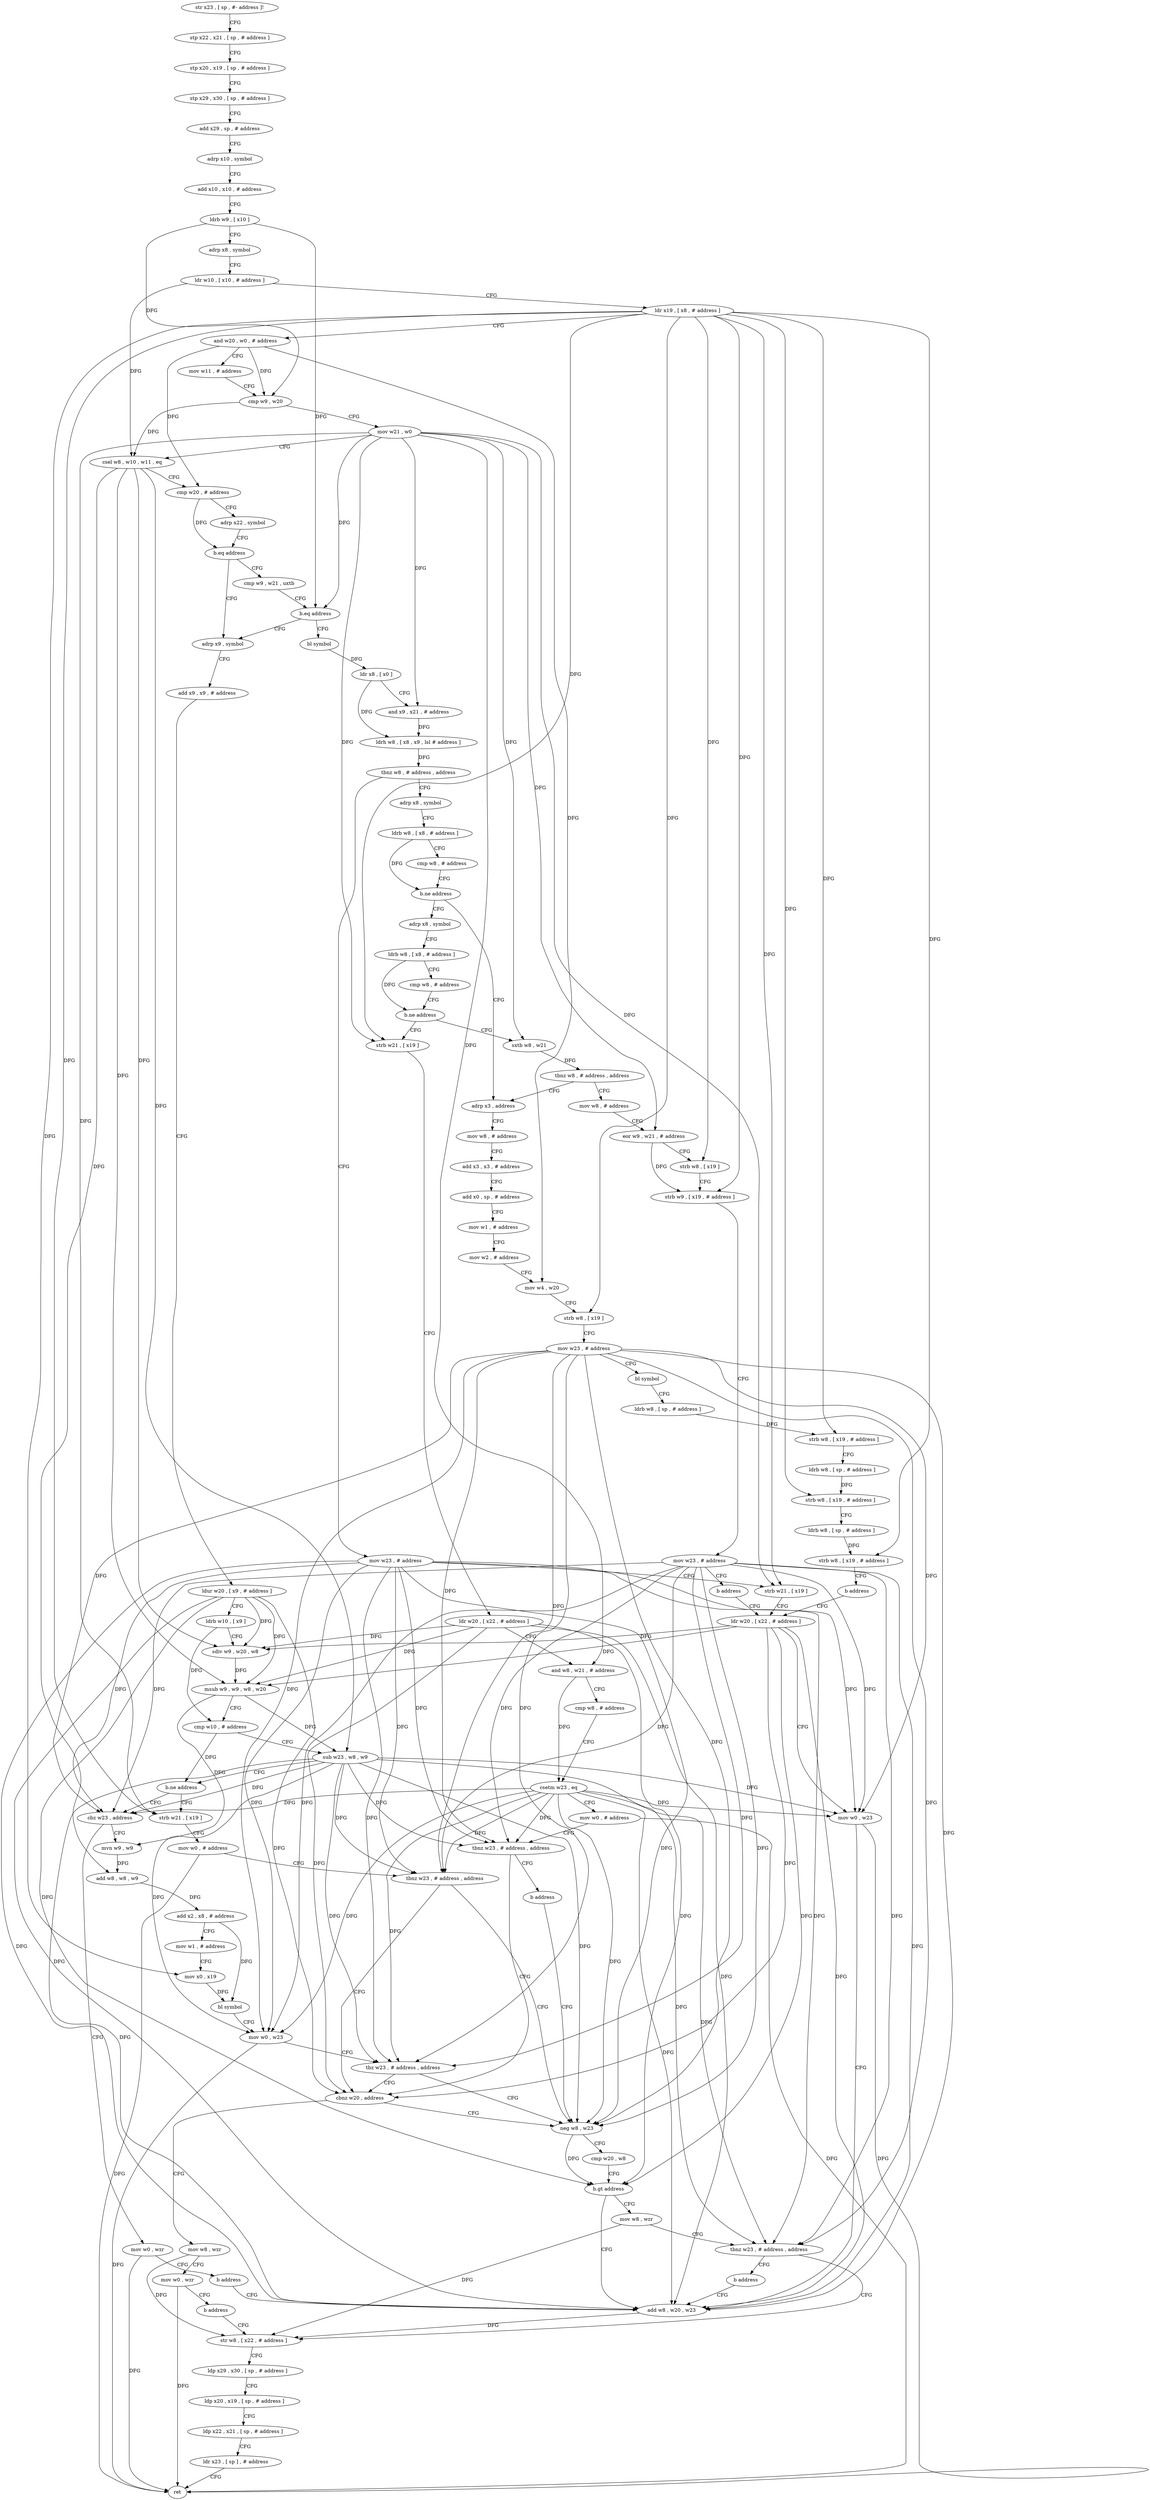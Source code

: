 digraph "func" {
"4219656" [label = "str x23 , [ sp , #- address ]!" ]
"4219660" [label = "stp x22 , x21 , [ sp , # address ]" ]
"4219664" [label = "stp x20 , x19 , [ sp , # address ]" ]
"4219668" [label = "stp x29 , x30 , [ sp , # address ]" ]
"4219672" [label = "add x29 , sp , # address" ]
"4219676" [label = "adrp x10 , symbol" ]
"4219680" [label = "add x10 , x10 , # address" ]
"4219684" [label = "ldrb w9 , [ x10 ]" ]
"4219688" [label = "adrp x8 , symbol" ]
"4219692" [label = "ldr w10 , [ x10 , # address ]" ]
"4219696" [label = "ldr x19 , [ x8 , # address ]" ]
"4219700" [label = "and w20 , w0 , # address" ]
"4219704" [label = "mov w11 , # address" ]
"4219708" [label = "cmp w9 , w20" ]
"4219712" [label = "mov w21 , w0" ]
"4219716" [label = "csel w8 , w10 , w11 , eq" ]
"4219720" [label = "cmp w20 , # address" ]
"4219724" [label = "adrp x22 , symbol" ]
"4219728" [label = "b.eq address" ]
"4219844" [label = "adrp x9 , symbol" ]
"4219732" [label = "cmp w9 , w21 , uxtb" ]
"4219848" [label = "add x9 , x9 , # address" ]
"4219852" [label = "ldur w20 , [ x9 , # address ]" ]
"4219856" [label = "ldrb w10 , [ x9 ]" ]
"4219860" [label = "sdiv w9 , w20 , w8" ]
"4219864" [label = "msub w9 , w9 , w8 , w20" ]
"4219868" [label = "cmp w10 , # address" ]
"4219872" [label = "sub w23 , w8 , w9" ]
"4219876" [label = "b.ne address" ]
"4219976" [label = "strb w21 , [ x19 ]" ]
"4219880" [label = "cbz w23 , address" ]
"4219736" [label = "b.eq address" ]
"4219740" [label = "bl symbol" ]
"4219980" [label = "mov w0 , # address" ]
"4219984" [label = "tbnz w23 , # address , address" ]
"4219916" [label = "cbnz w20 , address" ]
"4219988" [label = "neg w8 , w23" ]
"4220060" [label = "mov w0 , wzr" ]
"4219884" [label = "mvn w9 , w9" ]
"4219744" [label = "ldr x8 , [ x0 ]" ]
"4219748" [label = "and x9 , x21 , # address" ]
"4219752" [label = "ldrh w8 , [ x8 , x9 , lsl # address ]" ]
"4219756" [label = "tbnz w8 , # address , address" ]
"4219932" [label = "mov w23 , # address" ]
"4219760" [label = "adrp x8 , symbol" ]
"4219920" [label = "mov w8 , wzr" ]
"4219992" [label = "cmp w20 , w8" ]
"4219996" [label = "b.gt address" ]
"4219948" [label = "add w8 , w20 , w23" ]
"4220000" [label = "mov w8 , wzr" ]
"4220064" [label = "b address" ]
"4219888" [label = "add w8 , w8 , w9" ]
"4219892" [label = "add x2 , x8 , # address" ]
"4219896" [label = "mov w1 , # address" ]
"4219900" [label = "mov x0 , x19" ]
"4219904" [label = "bl symbol" ]
"4219908" [label = "mov w0 , w23" ]
"4219912" [label = "tbz w23 , # address , address" ]
"4219936" [label = "strb w21 , [ x19 ]" ]
"4219940" [label = "ldr w20 , [ x22 , # address ]" ]
"4219764" [label = "ldrb w8 , [ x8 , # address ]" ]
"4219768" [label = "cmp w8 , # address" ]
"4219772" [label = "b.ne address" ]
"4220012" [label = "adrp x8 , symbol" ]
"4219776" [label = "adrp x3 , address" ]
"4219924" [label = "mov w0 , wzr" ]
"4219928" [label = "b address" ]
"4219952" [label = "str w8 , [ x22 , # address ]" ]
"4220004" [label = "tbnz w23 , # address , address" ]
"4220008" [label = "b address" ]
"4220016" [label = "ldrb w8 , [ x8 , # address ]" ]
"4220020" [label = "cmp w8 , # address" ]
"4220024" [label = "b.ne address" ]
"4220068" [label = "strb w21 , [ x19 ]" ]
"4220028" [label = "sxtb w8 , w21" ]
"4219780" [label = "mov w8 , # address" ]
"4219784" [label = "add x3 , x3 , # address" ]
"4219788" [label = "add x0 , sp , # address" ]
"4219792" [label = "mov w1 , # address" ]
"4219796" [label = "mov w2 , # address" ]
"4219800" [label = "mov w4 , w20" ]
"4219804" [label = "strb w8 , [ x19 ]" ]
"4219808" [label = "mov w23 , # address" ]
"4219812" [label = "bl symbol" ]
"4219816" [label = "ldrb w8 , [ sp , # address ]" ]
"4219820" [label = "strb w8 , [ x19 , # address ]" ]
"4219824" [label = "ldrb w8 , [ sp , # address ]" ]
"4219828" [label = "strb w8 , [ x19 , # address ]" ]
"4219832" [label = "ldrb w8 , [ sp , # address ]" ]
"4219836" [label = "strb w8 , [ x19 , # address ]" ]
"4219840" [label = "b address" ]
"4219956" [label = "ldp x29 , x30 , [ sp , # address ]" ]
"4219960" [label = "ldp x20 , x19 , [ sp , # address ]" ]
"4219964" [label = "ldp x22 , x21 , [ sp , # address ]" ]
"4219968" [label = "ldr x23 , [ sp ] , # address" ]
"4219972" [label = "ret" ]
"4220072" [label = "ldr w20 , [ x22 , # address ]" ]
"4220076" [label = "and w8 , w21 , # address" ]
"4220080" [label = "cmp w8 , # address" ]
"4220084" [label = "csetm w23 , eq" ]
"4220088" [label = "mov w0 , # address" ]
"4220092" [label = "tbnz w23 , # address , address" ]
"4220096" [label = "b address" ]
"4220032" [label = "tbnz w8 , # address , address" ]
"4220036" [label = "mov w8 , # address" ]
"4219944" [label = "mov w0 , w23" ]
"4220040" [label = "eor w9 , w21 , # address" ]
"4220044" [label = "strb w8 , [ x19 ]" ]
"4220048" [label = "strb w9 , [ x19 , # address ]" ]
"4220052" [label = "mov w23 , # address" ]
"4220056" [label = "b address" ]
"4219656" -> "4219660" [ label = "CFG" ]
"4219660" -> "4219664" [ label = "CFG" ]
"4219664" -> "4219668" [ label = "CFG" ]
"4219668" -> "4219672" [ label = "CFG" ]
"4219672" -> "4219676" [ label = "CFG" ]
"4219676" -> "4219680" [ label = "CFG" ]
"4219680" -> "4219684" [ label = "CFG" ]
"4219684" -> "4219688" [ label = "CFG" ]
"4219684" -> "4219708" [ label = "DFG" ]
"4219684" -> "4219736" [ label = "DFG" ]
"4219688" -> "4219692" [ label = "CFG" ]
"4219692" -> "4219696" [ label = "CFG" ]
"4219692" -> "4219716" [ label = "DFG" ]
"4219696" -> "4219700" [ label = "CFG" ]
"4219696" -> "4219976" [ label = "DFG" ]
"4219696" -> "4219900" [ label = "DFG" ]
"4219696" -> "4219936" [ label = "DFG" ]
"4219696" -> "4219804" [ label = "DFG" ]
"4219696" -> "4219820" [ label = "DFG" ]
"4219696" -> "4219828" [ label = "DFG" ]
"4219696" -> "4219836" [ label = "DFG" ]
"4219696" -> "4220068" [ label = "DFG" ]
"4219696" -> "4220044" [ label = "DFG" ]
"4219696" -> "4220048" [ label = "DFG" ]
"4219700" -> "4219704" [ label = "CFG" ]
"4219700" -> "4219708" [ label = "DFG" ]
"4219700" -> "4219720" [ label = "DFG" ]
"4219700" -> "4219800" [ label = "DFG" ]
"4219704" -> "4219708" [ label = "CFG" ]
"4219708" -> "4219712" [ label = "CFG" ]
"4219708" -> "4219716" [ label = "DFG" ]
"4219712" -> "4219716" [ label = "CFG" ]
"4219712" -> "4219736" [ label = "DFG" ]
"4219712" -> "4219976" [ label = "DFG" ]
"4219712" -> "4219748" [ label = "DFG" ]
"4219712" -> "4219936" [ label = "DFG" ]
"4219712" -> "4220068" [ label = "DFG" ]
"4219712" -> "4220076" [ label = "DFG" ]
"4219712" -> "4220028" [ label = "DFG" ]
"4219712" -> "4220040" [ label = "DFG" ]
"4219716" -> "4219720" [ label = "CFG" ]
"4219716" -> "4219860" [ label = "DFG" ]
"4219716" -> "4219864" [ label = "DFG" ]
"4219716" -> "4219872" [ label = "DFG" ]
"4219716" -> "4219888" [ label = "DFG" ]
"4219720" -> "4219724" [ label = "CFG" ]
"4219720" -> "4219728" [ label = "DFG" ]
"4219724" -> "4219728" [ label = "CFG" ]
"4219728" -> "4219844" [ label = "CFG" ]
"4219728" -> "4219732" [ label = "CFG" ]
"4219844" -> "4219848" [ label = "CFG" ]
"4219732" -> "4219736" [ label = "CFG" ]
"4219848" -> "4219852" [ label = "CFG" ]
"4219852" -> "4219856" [ label = "CFG" ]
"4219852" -> "4219860" [ label = "DFG" ]
"4219852" -> "4219864" [ label = "DFG" ]
"4219852" -> "4219916" [ label = "DFG" ]
"4219852" -> "4219996" [ label = "DFG" ]
"4219852" -> "4219948" [ label = "DFG" ]
"4219856" -> "4219860" [ label = "CFG" ]
"4219856" -> "4219868" [ label = "DFG" ]
"4219860" -> "4219864" [ label = "DFG" ]
"4219864" -> "4219868" [ label = "CFG" ]
"4219864" -> "4219872" [ label = "DFG" ]
"4219864" -> "4219884" [ label = "DFG" ]
"4219868" -> "4219872" [ label = "CFG" ]
"4219868" -> "4219876" [ label = "DFG" ]
"4219872" -> "4219876" [ label = "CFG" ]
"4219872" -> "4219984" [ label = "DFG" ]
"4219872" -> "4219880" [ label = "DFG" ]
"4219872" -> "4219988" [ label = "DFG" ]
"4219872" -> "4219908" [ label = "DFG" ]
"4219872" -> "4219912" [ label = "DFG" ]
"4219872" -> "4219948" [ label = "DFG" ]
"4219872" -> "4220004" [ label = "DFG" ]
"4219872" -> "4219944" [ label = "DFG" ]
"4219872" -> "4220092" [ label = "DFG" ]
"4219876" -> "4219976" [ label = "CFG" ]
"4219876" -> "4219880" [ label = "CFG" ]
"4219976" -> "4219980" [ label = "CFG" ]
"4219880" -> "4220060" [ label = "CFG" ]
"4219880" -> "4219884" [ label = "CFG" ]
"4219736" -> "4219844" [ label = "CFG" ]
"4219736" -> "4219740" [ label = "CFG" ]
"4219740" -> "4219744" [ label = "DFG" ]
"4219980" -> "4219984" [ label = "CFG" ]
"4219980" -> "4219972" [ label = "DFG" ]
"4219984" -> "4219916" [ label = "CFG" ]
"4219984" -> "4219988" [ label = "CFG" ]
"4219916" -> "4219988" [ label = "CFG" ]
"4219916" -> "4219920" [ label = "CFG" ]
"4219988" -> "4219992" [ label = "CFG" ]
"4219988" -> "4219996" [ label = "DFG" ]
"4220060" -> "4220064" [ label = "CFG" ]
"4220060" -> "4219972" [ label = "DFG" ]
"4219884" -> "4219888" [ label = "DFG" ]
"4219744" -> "4219748" [ label = "CFG" ]
"4219744" -> "4219752" [ label = "DFG" ]
"4219748" -> "4219752" [ label = "DFG" ]
"4219752" -> "4219756" [ label = "DFG" ]
"4219756" -> "4219932" [ label = "CFG" ]
"4219756" -> "4219760" [ label = "CFG" ]
"4219932" -> "4219936" [ label = "CFG" ]
"4219932" -> "4219984" [ label = "DFG" ]
"4219932" -> "4219880" [ label = "DFG" ]
"4219932" -> "4219988" [ label = "DFG" ]
"4219932" -> "4219908" [ label = "DFG" ]
"4219932" -> "4219912" [ label = "DFG" ]
"4219932" -> "4219948" [ label = "DFG" ]
"4219932" -> "4220004" [ label = "DFG" ]
"4219932" -> "4219944" [ label = "DFG" ]
"4219932" -> "4220092" [ label = "DFG" ]
"4219760" -> "4219764" [ label = "CFG" ]
"4219920" -> "4219924" [ label = "CFG" ]
"4219920" -> "4219952" [ label = "DFG" ]
"4219992" -> "4219996" [ label = "CFG" ]
"4219996" -> "4219948" [ label = "CFG" ]
"4219996" -> "4220000" [ label = "CFG" ]
"4219948" -> "4219952" [ label = "DFG" ]
"4220000" -> "4220004" [ label = "CFG" ]
"4220000" -> "4219952" [ label = "DFG" ]
"4220064" -> "4219948" [ label = "CFG" ]
"4219888" -> "4219892" [ label = "DFG" ]
"4219892" -> "4219896" [ label = "CFG" ]
"4219892" -> "4219904" [ label = "DFG" ]
"4219896" -> "4219900" [ label = "CFG" ]
"4219900" -> "4219904" [ label = "DFG" ]
"4219904" -> "4219908" [ label = "CFG" ]
"4219908" -> "4219912" [ label = "CFG" ]
"4219908" -> "4219972" [ label = "DFG" ]
"4219912" -> "4219988" [ label = "CFG" ]
"4219912" -> "4219916" [ label = "CFG" ]
"4219936" -> "4219940" [ label = "CFG" ]
"4219940" -> "4219944" [ label = "CFG" ]
"4219940" -> "4219916" [ label = "DFG" ]
"4219940" -> "4219860" [ label = "DFG" ]
"4219940" -> "4219864" [ label = "DFG" ]
"4219940" -> "4219996" [ label = "DFG" ]
"4219940" -> "4219948" [ label = "DFG" ]
"4219764" -> "4219768" [ label = "CFG" ]
"4219764" -> "4219772" [ label = "DFG" ]
"4219768" -> "4219772" [ label = "CFG" ]
"4219772" -> "4220012" [ label = "CFG" ]
"4219772" -> "4219776" [ label = "CFG" ]
"4220012" -> "4220016" [ label = "CFG" ]
"4219776" -> "4219780" [ label = "CFG" ]
"4219924" -> "4219928" [ label = "CFG" ]
"4219924" -> "4219972" [ label = "DFG" ]
"4219928" -> "4219952" [ label = "CFG" ]
"4219952" -> "4219956" [ label = "CFG" ]
"4220004" -> "4219952" [ label = "CFG" ]
"4220004" -> "4220008" [ label = "CFG" ]
"4220008" -> "4219948" [ label = "CFG" ]
"4220016" -> "4220020" [ label = "CFG" ]
"4220016" -> "4220024" [ label = "DFG" ]
"4220020" -> "4220024" [ label = "CFG" ]
"4220024" -> "4220068" [ label = "CFG" ]
"4220024" -> "4220028" [ label = "CFG" ]
"4220068" -> "4220072" [ label = "CFG" ]
"4220028" -> "4220032" [ label = "DFG" ]
"4219780" -> "4219784" [ label = "CFG" ]
"4219784" -> "4219788" [ label = "CFG" ]
"4219788" -> "4219792" [ label = "CFG" ]
"4219792" -> "4219796" [ label = "CFG" ]
"4219796" -> "4219800" [ label = "CFG" ]
"4219800" -> "4219804" [ label = "CFG" ]
"4219804" -> "4219808" [ label = "CFG" ]
"4219808" -> "4219812" [ label = "CFG" ]
"4219808" -> "4219984" [ label = "DFG" ]
"4219808" -> "4219880" [ label = "DFG" ]
"4219808" -> "4219988" [ label = "DFG" ]
"4219808" -> "4219908" [ label = "DFG" ]
"4219808" -> "4219912" [ label = "DFG" ]
"4219808" -> "4219948" [ label = "DFG" ]
"4219808" -> "4220004" [ label = "DFG" ]
"4219808" -> "4219944" [ label = "DFG" ]
"4219808" -> "4220092" [ label = "DFG" ]
"4219812" -> "4219816" [ label = "CFG" ]
"4219816" -> "4219820" [ label = "DFG" ]
"4219820" -> "4219824" [ label = "CFG" ]
"4219824" -> "4219828" [ label = "DFG" ]
"4219828" -> "4219832" [ label = "CFG" ]
"4219832" -> "4219836" [ label = "DFG" ]
"4219836" -> "4219840" [ label = "CFG" ]
"4219840" -> "4219940" [ label = "CFG" ]
"4219956" -> "4219960" [ label = "CFG" ]
"4219960" -> "4219964" [ label = "CFG" ]
"4219964" -> "4219968" [ label = "CFG" ]
"4219968" -> "4219972" [ label = "CFG" ]
"4220072" -> "4220076" [ label = "CFG" ]
"4220072" -> "4219916" [ label = "DFG" ]
"4220072" -> "4219860" [ label = "DFG" ]
"4220072" -> "4219864" [ label = "DFG" ]
"4220072" -> "4219996" [ label = "DFG" ]
"4220072" -> "4219948" [ label = "DFG" ]
"4220076" -> "4220080" [ label = "CFG" ]
"4220076" -> "4220084" [ label = "DFG" ]
"4220080" -> "4220084" [ label = "CFG" ]
"4220084" -> "4220088" [ label = "CFG" ]
"4220084" -> "4219984" [ label = "DFG" ]
"4220084" -> "4219880" [ label = "DFG" ]
"4220084" -> "4219988" [ label = "DFG" ]
"4220084" -> "4219908" [ label = "DFG" ]
"4220084" -> "4219912" [ label = "DFG" ]
"4220084" -> "4219948" [ label = "DFG" ]
"4220084" -> "4220004" [ label = "DFG" ]
"4220084" -> "4219944" [ label = "DFG" ]
"4220084" -> "4220092" [ label = "DFG" ]
"4220088" -> "4220092" [ label = "CFG" ]
"4220088" -> "4219972" [ label = "DFG" ]
"4220092" -> "4219916" [ label = "CFG" ]
"4220092" -> "4220096" [ label = "CFG" ]
"4220096" -> "4219988" [ label = "CFG" ]
"4220032" -> "4219776" [ label = "CFG" ]
"4220032" -> "4220036" [ label = "CFG" ]
"4220036" -> "4220040" [ label = "CFG" ]
"4219944" -> "4219948" [ label = "CFG" ]
"4219944" -> "4219972" [ label = "DFG" ]
"4220040" -> "4220044" [ label = "CFG" ]
"4220040" -> "4220048" [ label = "DFG" ]
"4220044" -> "4220048" [ label = "CFG" ]
"4220048" -> "4220052" [ label = "CFG" ]
"4220052" -> "4220056" [ label = "CFG" ]
"4220052" -> "4219984" [ label = "DFG" ]
"4220052" -> "4219880" [ label = "DFG" ]
"4220052" -> "4219988" [ label = "DFG" ]
"4220052" -> "4219908" [ label = "DFG" ]
"4220052" -> "4219912" [ label = "DFG" ]
"4220052" -> "4219948" [ label = "DFG" ]
"4220052" -> "4220004" [ label = "DFG" ]
"4220052" -> "4219944" [ label = "DFG" ]
"4220052" -> "4220092" [ label = "DFG" ]
"4220056" -> "4219940" [ label = "CFG" ]
}
